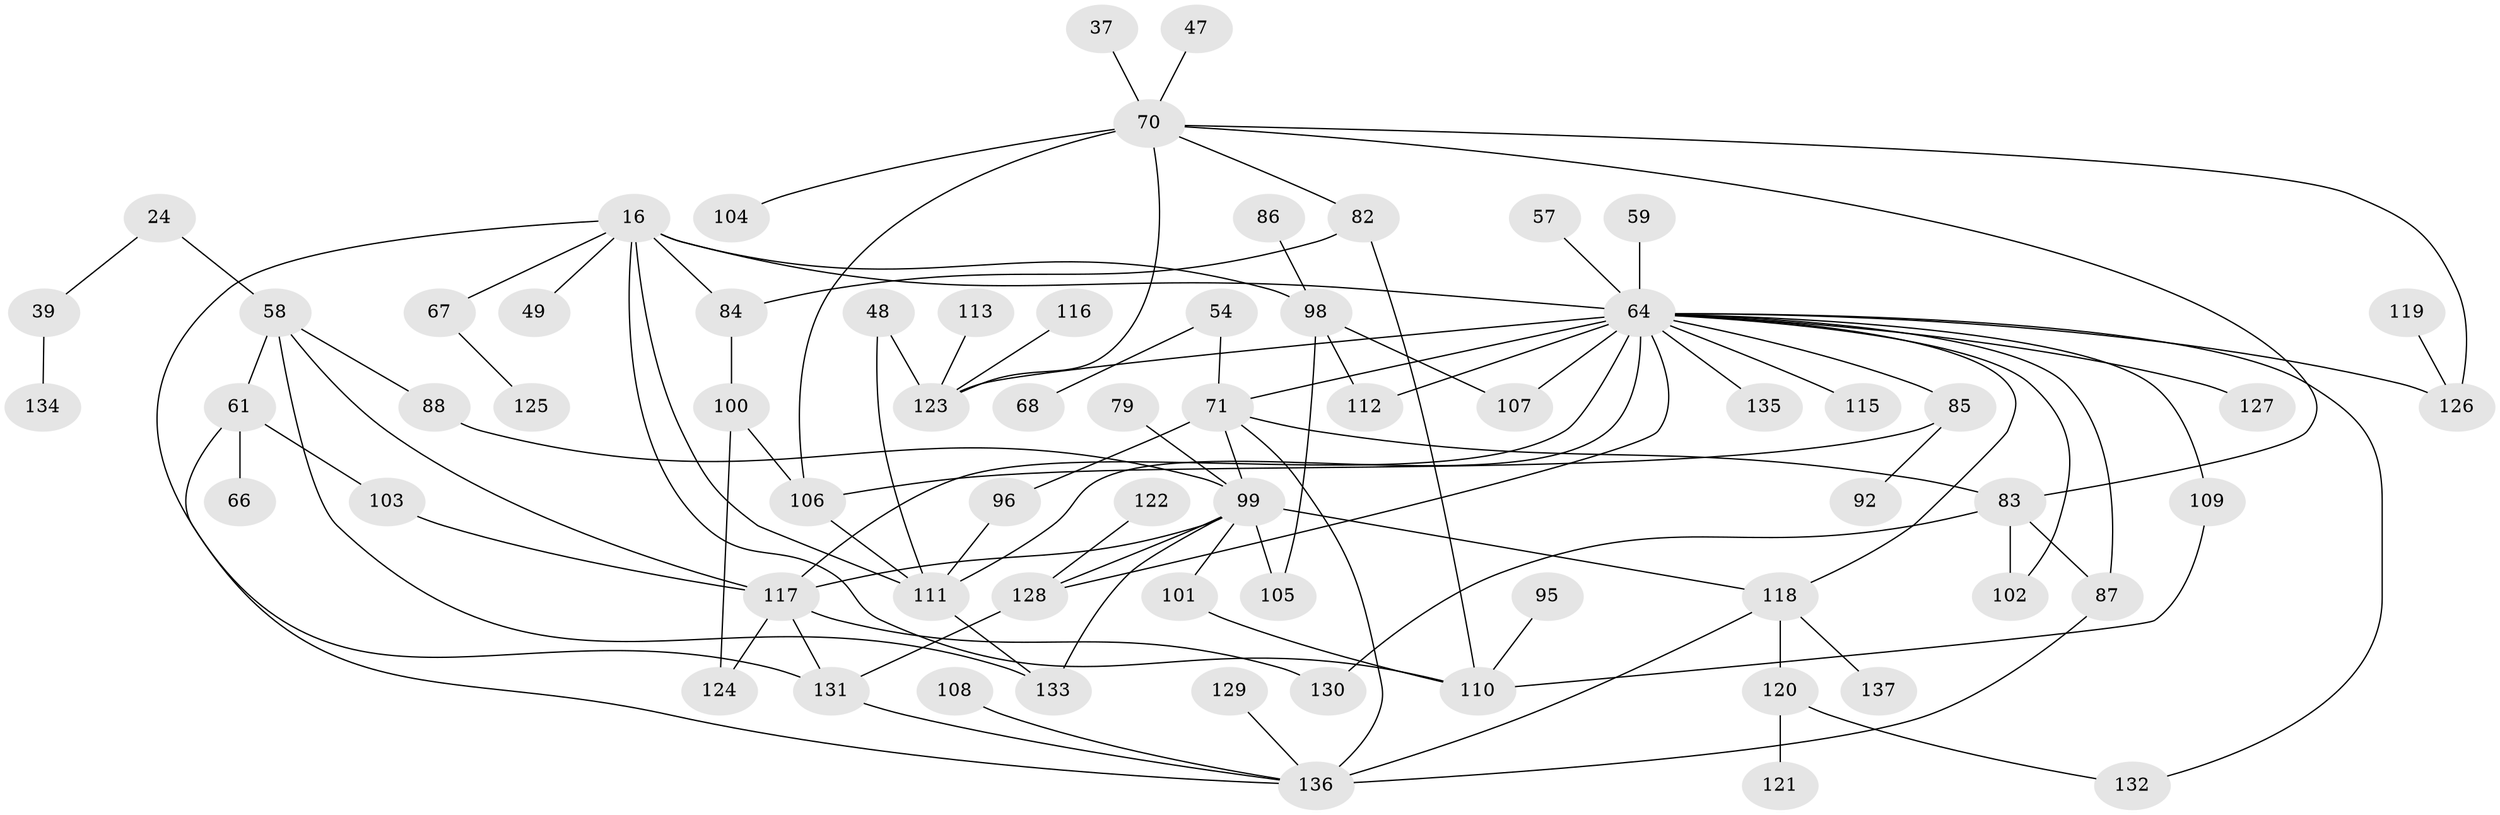 // original degree distribution, {8: 0.0072992700729927005, 4: 0.08029197080291971, 7: 0.0072992700729927005, 2: 0.32116788321167883, 3: 0.26277372262773724, 6: 0.029197080291970802, 5: 0.072992700729927, 10: 0.0072992700729927005, 1: 0.2116788321167883}
// Generated by graph-tools (version 1.1) at 2025/42/03/09/25 04:42:57]
// undirected, 68 vertices, 100 edges
graph export_dot {
graph [start="1"]
  node [color=gray90,style=filled];
  16 [super="+3+5+7"];
  24;
  37;
  39;
  47;
  48;
  49;
  54;
  57;
  58 [super="+23"];
  59;
  61;
  64 [super="+35+33+42"];
  66;
  67 [super="+9"];
  68;
  70 [super="+30"];
  71 [super="+21+32"];
  79;
  82 [super="+44+77"];
  83;
  84;
  85 [super="+56"];
  86;
  87 [super="+75"];
  88;
  92;
  95;
  96 [super="+46"];
  98 [super="+41"];
  99 [super="+97+45+65+94"];
  100 [super="+80"];
  101;
  102;
  103;
  104;
  105 [super="+73"];
  106 [super="+15+72"];
  107 [super="+62"];
  108;
  109;
  110 [super="+43"];
  111 [super="+20+55+10"];
  112;
  113;
  115;
  116;
  117 [super="+14+90+78"];
  118 [super="+25"];
  119;
  120;
  121;
  122;
  123 [super="+26+63+89"];
  124;
  125;
  126 [super="+74+60"];
  127;
  128 [super="+53"];
  129;
  130;
  131 [super="+114"];
  132;
  133;
  134;
  135 [super="+93"];
  136 [super="+81+91"];
  137;
  16 -- 84;
  16 -- 49;
  16 -- 67;
  16 -- 64 [weight=3];
  16 -- 98;
  16 -- 110;
  16 -- 111;
  16 -- 131;
  24 -- 39;
  24 -- 58;
  37 -- 70;
  39 -- 134;
  47 -- 70;
  48 -- 123;
  48 -- 111;
  54 -- 68;
  54 -- 71;
  57 -- 64;
  58 -- 61 [weight=2];
  58 -- 133;
  58 -- 88;
  58 -- 117;
  59 -- 64 [weight=2];
  61 -- 66;
  61 -- 103;
  61 -- 136;
  64 -- 115;
  64 -- 71 [weight=2];
  64 -- 127;
  64 -- 132;
  64 -- 135 [weight=2];
  64 -- 85 [weight=2];
  64 -- 102;
  64 -- 109;
  64 -- 111;
  64 -- 112;
  64 -- 117 [weight=3];
  64 -- 118;
  64 -- 123 [weight=3];
  64 -- 107;
  64 -- 128;
  64 -- 126;
  64 -- 87;
  67 -- 125;
  70 -- 83;
  70 -- 104;
  70 -- 106 [weight=2];
  70 -- 123;
  70 -- 82;
  70 -- 126;
  71 -- 83;
  71 -- 136 [weight=2];
  71 -- 96;
  71 -- 99;
  79 -- 99;
  82 -- 84;
  82 -- 110;
  83 -- 102;
  83 -- 130;
  83 -- 87;
  84 -- 100;
  85 -- 92;
  85 -- 106;
  86 -- 98;
  87 -- 136;
  88 -- 99;
  95 -- 110;
  96 -- 111;
  98 -- 112;
  98 -- 107;
  98 -- 105;
  99 -- 117 [weight=2];
  99 -- 133;
  99 -- 118;
  99 -- 101;
  99 -- 128;
  99 -- 105;
  100 -- 124;
  100 -- 106;
  101 -- 110;
  103 -- 117;
  106 -- 111 [weight=2];
  108 -- 136;
  109 -- 110;
  111 -- 133;
  113 -- 123;
  116 -- 123;
  117 -- 131;
  117 -- 124;
  117 -- 130;
  118 -- 137;
  118 -- 120;
  118 -- 136;
  119 -- 126;
  120 -- 121;
  120 -- 132;
  122 -- 128;
  128 -- 131;
  129 -- 136;
  131 -- 136;
}
